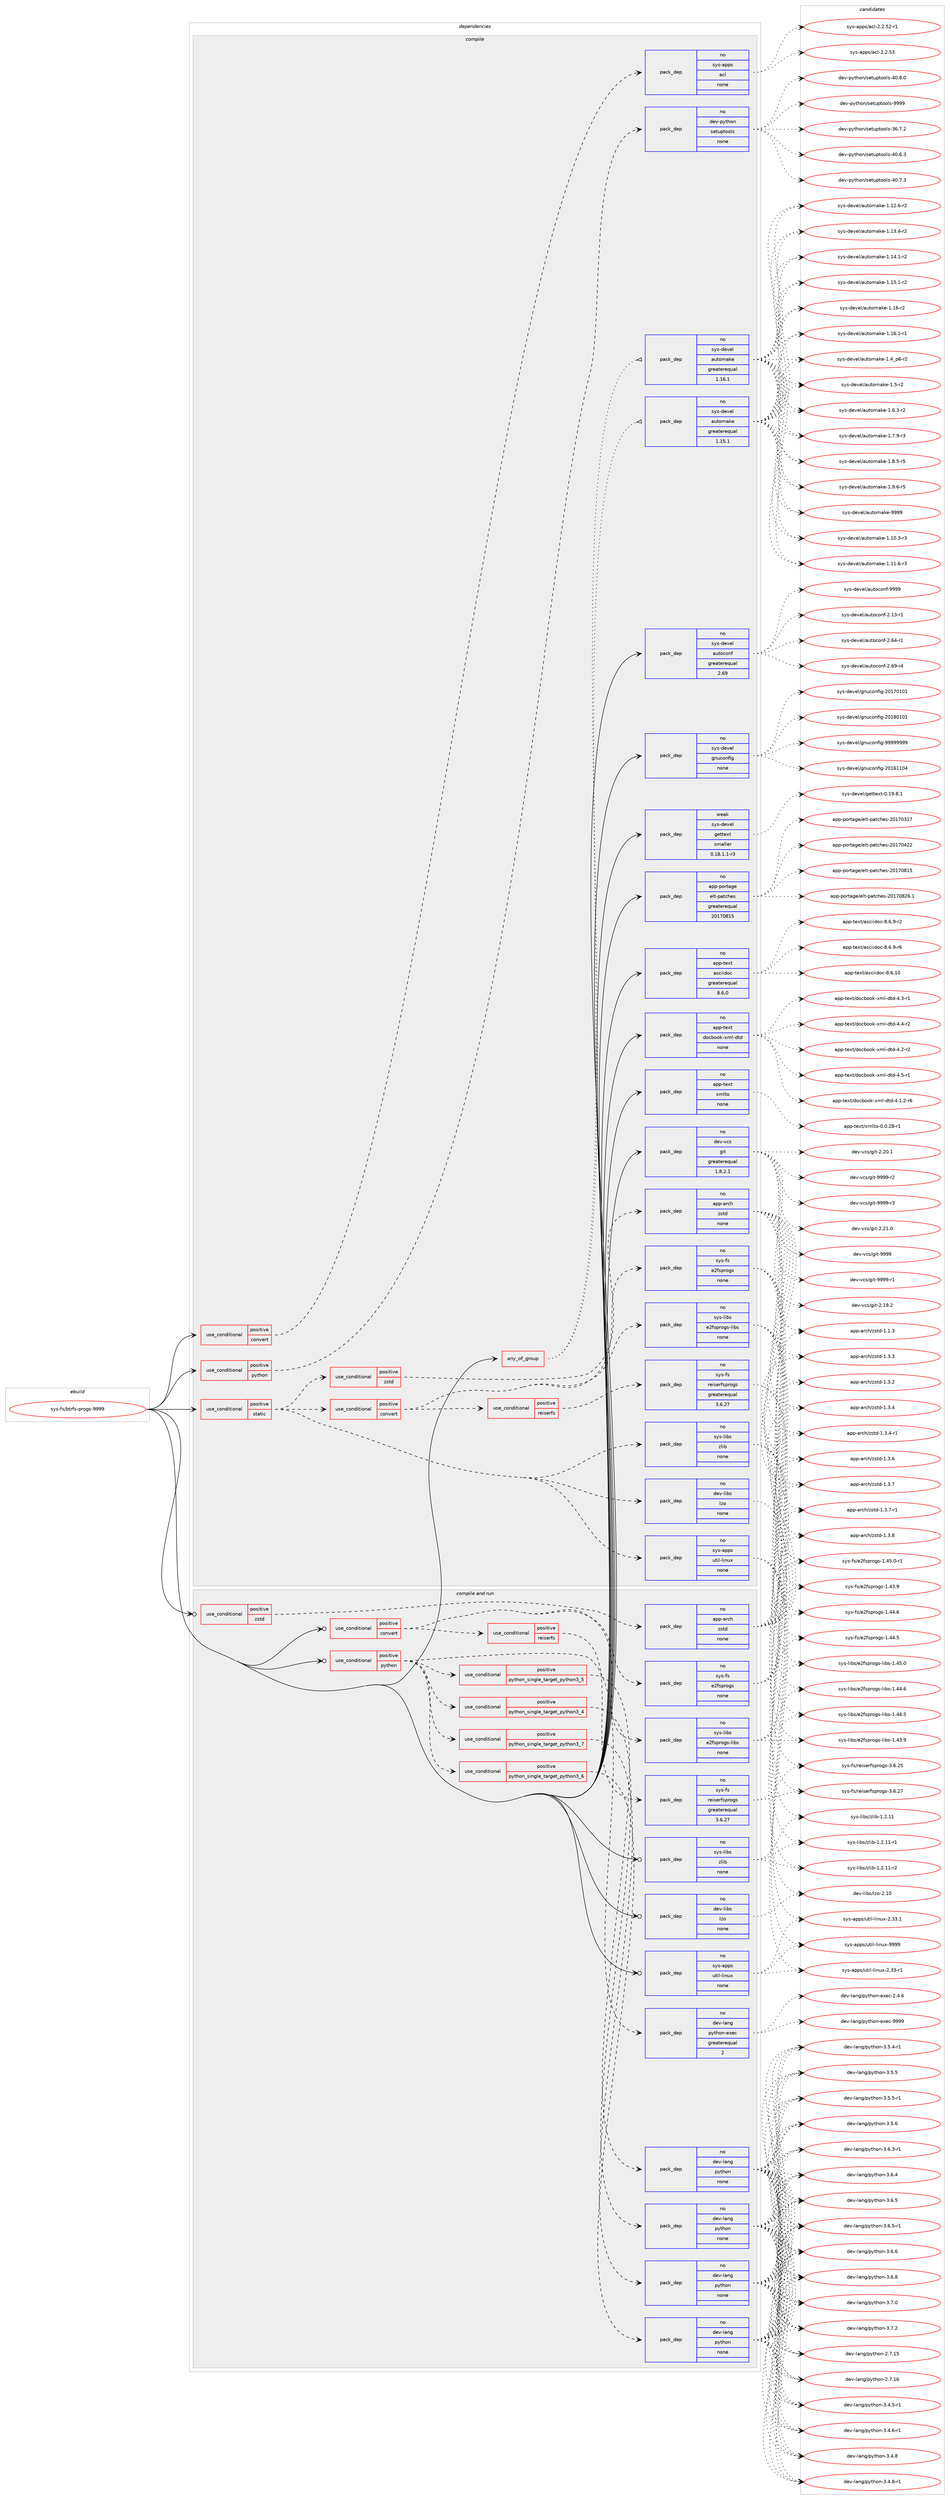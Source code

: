 digraph prolog {

# *************
# Graph options
# *************

newrank=true;
concentrate=true;
compound=true;
graph [rankdir=LR,fontname=Helvetica,fontsize=10,ranksep=1.5];#, ranksep=2.5, nodesep=0.2];
edge  [arrowhead=vee];
node  [fontname=Helvetica,fontsize=10];

# **********
# The ebuild
# **********

subgraph cluster_leftcol {
color=gray;
rank=same;
label=<<i>ebuild</i>>;
id [label="sys-fs/btrfs-progs-9999", color=red, width=4, href="../sys-fs/btrfs-progs-9999.svg"];
}

# ****************
# The dependencies
# ****************

subgraph cluster_midcol {
color=gray;
label=<<i>dependencies</i>>;
subgraph cluster_compile {
fillcolor="#eeeeee";
style=filled;
label=<<i>compile</i>>;
subgraph any27500 {
dependency1731218 [label=<<TABLE BORDER="0" CELLBORDER="1" CELLSPACING="0" CELLPADDING="4"><TR><TD CELLPADDING="10">any_of_group</TD></TR></TABLE>>, shape=none, color=red];subgraph pack1242388 {
dependency1731219 [label=<<TABLE BORDER="0" CELLBORDER="1" CELLSPACING="0" CELLPADDING="4" WIDTH="220"><TR><TD ROWSPAN="6" CELLPADDING="30">pack_dep</TD></TR><TR><TD WIDTH="110">no</TD></TR><TR><TD>sys-devel</TD></TR><TR><TD>automake</TD></TR><TR><TD>greaterequal</TD></TR><TR><TD>1.16.1</TD></TR></TABLE>>, shape=none, color=blue];
}
dependency1731218:e -> dependency1731219:w [weight=20,style="dotted",arrowhead="oinv"];
subgraph pack1242389 {
dependency1731220 [label=<<TABLE BORDER="0" CELLBORDER="1" CELLSPACING="0" CELLPADDING="4" WIDTH="220"><TR><TD ROWSPAN="6" CELLPADDING="30">pack_dep</TD></TR><TR><TD WIDTH="110">no</TD></TR><TR><TD>sys-devel</TD></TR><TR><TD>automake</TD></TR><TR><TD>greaterequal</TD></TR><TR><TD>1.15.1</TD></TR></TABLE>>, shape=none, color=blue];
}
dependency1731218:e -> dependency1731220:w [weight=20,style="dotted",arrowhead="oinv"];
}
id:e -> dependency1731218:w [weight=20,style="solid",arrowhead="vee"];
subgraph cond460417 {
dependency1731221 [label=<<TABLE BORDER="0" CELLBORDER="1" CELLSPACING="0" CELLPADDING="4"><TR><TD ROWSPAN="3" CELLPADDING="10">use_conditional</TD></TR><TR><TD>positive</TD></TR><TR><TD>convert</TD></TR></TABLE>>, shape=none, color=red];
subgraph pack1242390 {
dependency1731222 [label=<<TABLE BORDER="0" CELLBORDER="1" CELLSPACING="0" CELLPADDING="4" WIDTH="220"><TR><TD ROWSPAN="6" CELLPADDING="30">pack_dep</TD></TR><TR><TD WIDTH="110">no</TD></TR><TR><TD>sys-apps</TD></TR><TR><TD>acl</TD></TR><TR><TD>none</TD></TR><TR><TD></TD></TR></TABLE>>, shape=none, color=blue];
}
dependency1731221:e -> dependency1731222:w [weight=20,style="dashed",arrowhead="vee"];
}
id:e -> dependency1731221:w [weight=20,style="solid",arrowhead="vee"];
subgraph cond460418 {
dependency1731223 [label=<<TABLE BORDER="0" CELLBORDER="1" CELLSPACING="0" CELLPADDING="4"><TR><TD ROWSPAN="3" CELLPADDING="10">use_conditional</TD></TR><TR><TD>positive</TD></TR><TR><TD>python</TD></TR></TABLE>>, shape=none, color=red];
subgraph pack1242391 {
dependency1731224 [label=<<TABLE BORDER="0" CELLBORDER="1" CELLSPACING="0" CELLPADDING="4" WIDTH="220"><TR><TD ROWSPAN="6" CELLPADDING="30">pack_dep</TD></TR><TR><TD WIDTH="110">no</TD></TR><TR><TD>dev-python</TD></TR><TR><TD>setuptools</TD></TR><TR><TD>none</TD></TR><TR><TD></TD></TR></TABLE>>, shape=none, color=blue];
}
dependency1731223:e -> dependency1731224:w [weight=20,style="dashed",arrowhead="vee"];
}
id:e -> dependency1731223:w [weight=20,style="solid",arrowhead="vee"];
subgraph cond460419 {
dependency1731225 [label=<<TABLE BORDER="0" CELLBORDER="1" CELLSPACING="0" CELLPADDING="4"><TR><TD ROWSPAN="3" CELLPADDING="10">use_conditional</TD></TR><TR><TD>positive</TD></TR><TR><TD>static</TD></TR></TABLE>>, shape=none, color=red];
subgraph pack1242392 {
dependency1731226 [label=<<TABLE BORDER="0" CELLBORDER="1" CELLSPACING="0" CELLPADDING="4" WIDTH="220"><TR><TD ROWSPAN="6" CELLPADDING="30">pack_dep</TD></TR><TR><TD WIDTH="110">no</TD></TR><TR><TD>dev-libs</TD></TR><TR><TD>lzo</TD></TR><TR><TD>none</TD></TR><TR><TD></TD></TR></TABLE>>, shape=none, color=blue];
}
dependency1731225:e -> dependency1731226:w [weight=20,style="dashed",arrowhead="vee"];
subgraph pack1242393 {
dependency1731227 [label=<<TABLE BORDER="0" CELLBORDER="1" CELLSPACING="0" CELLPADDING="4" WIDTH="220"><TR><TD ROWSPAN="6" CELLPADDING="30">pack_dep</TD></TR><TR><TD WIDTH="110">no</TD></TR><TR><TD>sys-apps</TD></TR><TR><TD>util-linux</TD></TR><TR><TD>none</TD></TR><TR><TD></TD></TR></TABLE>>, shape=none, color=blue];
}
dependency1731225:e -> dependency1731227:w [weight=20,style="dashed",arrowhead="vee"];
subgraph pack1242394 {
dependency1731228 [label=<<TABLE BORDER="0" CELLBORDER="1" CELLSPACING="0" CELLPADDING="4" WIDTH="220"><TR><TD ROWSPAN="6" CELLPADDING="30">pack_dep</TD></TR><TR><TD WIDTH="110">no</TD></TR><TR><TD>sys-libs</TD></TR><TR><TD>zlib</TD></TR><TR><TD>none</TD></TR><TR><TD></TD></TR></TABLE>>, shape=none, color=blue];
}
dependency1731225:e -> dependency1731228:w [weight=20,style="dashed",arrowhead="vee"];
subgraph cond460420 {
dependency1731229 [label=<<TABLE BORDER="0" CELLBORDER="1" CELLSPACING="0" CELLPADDING="4"><TR><TD ROWSPAN="3" CELLPADDING="10">use_conditional</TD></TR><TR><TD>positive</TD></TR><TR><TD>convert</TD></TR></TABLE>>, shape=none, color=red];
subgraph pack1242395 {
dependency1731230 [label=<<TABLE BORDER="0" CELLBORDER="1" CELLSPACING="0" CELLPADDING="4" WIDTH="220"><TR><TD ROWSPAN="6" CELLPADDING="30">pack_dep</TD></TR><TR><TD WIDTH="110">no</TD></TR><TR><TD>sys-fs</TD></TR><TR><TD>e2fsprogs</TD></TR><TR><TD>none</TD></TR><TR><TD></TD></TR></TABLE>>, shape=none, color=blue];
}
dependency1731229:e -> dependency1731230:w [weight=20,style="dashed",arrowhead="vee"];
subgraph pack1242396 {
dependency1731231 [label=<<TABLE BORDER="0" CELLBORDER="1" CELLSPACING="0" CELLPADDING="4" WIDTH="220"><TR><TD ROWSPAN="6" CELLPADDING="30">pack_dep</TD></TR><TR><TD WIDTH="110">no</TD></TR><TR><TD>sys-libs</TD></TR><TR><TD>e2fsprogs-libs</TD></TR><TR><TD>none</TD></TR><TR><TD></TD></TR></TABLE>>, shape=none, color=blue];
}
dependency1731229:e -> dependency1731231:w [weight=20,style="dashed",arrowhead="vee"];
subgraph cond460421 {
dependency1731232 [label=<<TABLE BORDER="0" CELLBORDER="1" CELLSPACING="0" CELLPADDING="4"><TR><TD ROWSPAN="3" CELLPADDING="10">use_conditional</TD></TR><TR><TD>positive</TD></TR><TR><TD>reiserfs</TD></TR></TABLE>>, shape=none, color=red];
subgraph pack1242397 {
dependency1731233 [label=<<TABLE BORDER="0" CELLBORDER="1" CELLSPACING="0" CELLPADDING="4" WIDTH="220"><TR><TD ROWSPAN="6" CELLPADDING="30">pack_dep</TD></TR><TR><TD WIDTH="110">no</TD></TR><TR><TD>sys-fs</TD></TR><TR><TD>reiserfsprogs</TD></TR><TR><TD>greaterequal</TD></TR><TR><TD>3.6.27</TD></TR></TABLE>>, shape=none, color=blue];
}
dependency1731232:e -> dependency1731233:w [weight=20,style="dashed",arrowhead="vee"];
}
dependency1731229:e -> dependency1731232:w [weight=20,style="dashed",arrowhead="vee"];
}
dependency1731225:e -> dependency1731229:w [weight=20,style="dashed",arrowhead="vee"];
subgraph cond460422 {
dependency1731234 [label=<<TABLE BORDER="0" CELLBORDER="1" CELLSPACING="0" CELLPADDING="4"><TR><TD ROWSPAN="3" CELLPADDING="10">use_conditional</TD></TR><TR><TD>positive</TD></TR><TR><TD>zstd</TD></TR></TABLE>>, shape=none, color=red];
subgraph pack1242398 {
dependency1731235 [label=<<TABLE BORDER="0" CELLBORDER="1" CELLSPACING="0" CELLPADDING="4" WIDTH="220"><TR><TD ROWSPAN="6" CELLPADDING="30">pack_dep</TD></TR><TR><TD WIDTH="110">no</TD></TR><TR><TD>app-arch</TD></TR><TR><TD>zstd</TD></TR><TR><TD>none</TD></TR><TR><TD></TD></TR></TABLE>>, shape=none, color=blue];
}
dependency1731234:e -> dependency1731235:w [weight=20,style="dashed",arrowhead="vee"];
}
dependency1731225:e -> dependency1731234:w [weight=20,style="dashed",arrowhead="vee"];
}
id:e -> dependency1731225:w [weight=20,style="solid",arrowhead="vee"];
subgraph pack1242399 {
dependency1731236 [label=<<TABLE BORDER="0" CELLBORDER="1" CELLSPACING="0" CELLPADDING="4" WIDTH="220"><TR><TD ROWSPAN="6" CELLPADDING="30">pack_dep</TD></TR><TR><TD WIDTH="110">no</TD></TR><TR><TD>app-portage</TD></TR><TR><TD>elt-patches</TD></TR><TR><TD>greaterequal</TD></TR><TR><TD>20170815</TD></TR></TABLE>>, shape=none, color=blue];
}
id:e -> dependency1731236:w [weight=20,style="solid",arrowhead="vee"];
subgraph pack1242400 {
dependency1731237 [label=<<TABLE BORDER="0" CELLBORDER="1" CELLSPACING="0" CELLPADDING="4" WIDTH="220"><TR><TD ROWSPAN="6" CELLPADDING="30">pack_dep</TD></TR><TR><TD WIDTH="110">no</TD></TR><TR><TD>app-text</TD></TR><TR><TD>asciidoc</TD></TR><TR><TD>greaterequal</TD></TR><TR><TD>8.6.0</TD></TR></TABLE>>, shape=none, color=blue];
}
id:e -> dependency1731237:w [weight=20,style="solid",arrowhead="vee"];
subgraph pack1242401 {
dependency1731238 [label=<<TABLE BORDER="0" CELLBORDER="1" CELLSPACING="0" CELLPADDING="4" WIDTH="220"><TR><TD ROWSPAN="6" CELLPADDING="30">pack_dep</TD></TR><TR><TD WIDTH="110">no</TD></TR><TR><TD>app-text</TD></TR><TR><TD>docbook-xml-dtd</TD></TR><TR><TD>none</TD></TR><TR><TD></TD></TR></TABLE>>, shape=none, color=blue];
}
id:e -> dependency1731238:w [weight=20,style="solid",arrowhead="vee"];
subgraph pack1242402 {
dependency1731239 [label=<<TABLE BORDER="0" CELLBORDER="1" CELLSPACING="0" CELLPADDING="4" WIDTH="220"><TR><TD ROWSPAN="6" CELLPADDING="30">pack_dep</TD></TR><TR><TD WIDTH="110">no</TD></TR><TR><TD>app-text</TD></TR><TR><TD>xmlto</TD></TR><TR><TD>none</TD></TR><TR><TD></TD></TR></TABLE>>, shape=none, color=blue];
}
id:e -> dependency1731239:w [weight=20,style="solid",arrowhead="vee"];
subgraph pack1242403 {
dependency1731240 [label=<<TABLE BORDER="0" CELLBORDER="1" CELLSPACING="0" CELLPADDING="4" WIDTH="220"><TR><TD ROWSPAN="6" CELLPADDING="30">pack_dep</TD></TR><TR><TD WIDTH="110">no</TD></TR><TR><TD>dev-vcs</TD></TR><TR><TD>git</TD></TR><TR><TD>greaterequal</TD></TR><TR><TD>1.8.2.1</TD></TR></TABLE>>, shape=none, color=blue];
}
id:e -> dependency1731240:w [weight=20,style="solid",arrowhead="vee"];
subgraph pack1242404 {
dependency1731241 [label=<<TABLE BORDER="0" CELLBORDER="1" CELLSPACING="0" CELLPADDING="4" WIDTH="220"><TR><TD ROWSPAN="6" CELLPADDING="30">pack_dep</TD></TR><TR><TD WIDTH="110">no</TD></TR><TR><TD>sys-devel</TD></TR><TR><TD>autoconf</TD></TR><TR><TD>greaterequal</TD></TR><TR><TD>2.69</TD></TR></TABLE>>, shape=none, color=blue];
}
id:e -> dependency1731241:w [weight=20,style="solid",arrowhead="vee"];
subgraph pack1242405 {
dependency1731242 [label=<<TABLE BORDER="0" CELLBORDER="1" CELLSPACING="0" CELLPADDING="4" WIDTH="220"><TR><TD ROWSPAN="6" CELLPADDING="30">pack_dep</TD></TR><TR><TD WIDTH="110">no</TD></TR><TR><TD>sys-devel</TD></TR><TR><TD>gnuconfig</TD></TR><TR><TD>none</TD></TR><TR><TD></TD></TR></TABLE>>, shape=none, color=blue];
}
id:e -> dependency1731242:w [weight=20,style="solid",arrowhead="vee"];
subgraph pack1242406 {
dependency1731243 [label=<<TABLE BORDER="0" CELLBORDER="1" CELLSPACING="0" CELLPADDING="4" WIDTH="220"><TR><TD ROWSPAN="6" CELLPADDING="30">pack_dep</TD></TR><TR><TD WIDTH="110">weak</TD></TR><TR><TD>sys-devel</TD></TR><TR><TD>gettext</TD></TR><TR><TD>smaller</TD></TR><TR><TD>0.18.1.1-r3</TD></TR></TABLE>>, shape=none, color=blue];
}
id:e -> dependency1731243:w [weight=20,style="solid",arrowhead="vee"];
}
subgraph cluster_compileandrun {
fillcolor="#eeeeee";
style=filled;
label=<<i>compile and run</i>>;
subgraph cond460423 {
dependency1731244 [label=<<TABLE BORDER="0" CELLBORDER="1" CELLSPACING="0" CELLPADDING="4"><TR><TD ROWSPAN="3" CELLPADDING="10">use_conditional</TD></TR><TR><TD>positive</TD></TR><TR><TD>convert</TD></TR></TABLE>>, shape=none, color=red];
subgraph pack1242407 {
dependency1731245 [label=<<TABLE BORDER="0" CELLBORDER="1" CELLSPACING="0" CELLPADDING="4" WIDTH="220"><TR><TD ROWSPAN="6" CELLPADDING="30">pack_dep</TD></TR><TR><TD WIDTH="110">no</TD></TR><TR><TD>sys-fs</TD></TR><TR><TD>e2fsprogs</TD></TR><TR><TD>none</TD></TR><TR><TD></TD></TR></TABLE>>, shape=none, color=blue];
}
dependency1731244:e -> dependency1731245:w [weight=20,style="dashed",arrowhead="vee"];
subgraph pack1242408 {
dependency1731246 [label=<<TABLE BORDER="0" CELLBORDER="1" CELLSPACING="0" CELLPADDING="4" WIDTH="220"><TR><TD ROWSPAN="6" CELLPADDING="30">pack_dep</TD></TR><TR><TD WIDTH="110">no</TD></TR><TR><TD>sys-libs</TD></TR><TR><TD>e2fsprogs-libs</TD></TR><TR><TD>none</TD></TR><TR><TD></TD></TR></TABLE>>, shape=none, color=blue];
}
dependency1731244:e -> dependency1731246:w [weight=20,style="dashed",arrowhead="vee"];
subgraph cond460424 {
dependency1731247 [label=<<TABLE BORDER="0" CELLBORDER="1" CELLSPACING="0" CELLPADDING="4"><TR><TD ROWSPAN="3" CELLPADDING="10">use_conditional</TD></TR><TR><TD>positive</TD></TR><TR><TD>reiserfs</TD></TR></TABLE>>, shape=none, color=red];
subgraph pack1242409 {
dependency1731248 [label=<<TABLE BORDER="0" CELLBORDER="1" CELLSPACING="0" CELLPADDING="4" WIDTH="220"><TR><TD ROWSPAN="6" CELLPADDING="30">pack_dep</TD></TR><TR><TD WIDTH="110">no</TD></TR><TR><TD>sys-fs</TD></TR><TR><TD>reiserfsprogs</TD></TR><TR><TD>greaterequal</TD></TR><TR><TD>3.6.27</TD></TR></TABLE>>, shape=none, color=blue];
}
dependency1731247:e -> dependency1731248:w [weight=20,style="dashed",arrowhead="vee"];
}
dependency1731244:e -> dependency1731247:w [weight=20,style="dashed",arrowhead="vee"];
}
id:e -> dependency1731244:w [weight=20,style="solid",arrowhead="odotvee"];
subgraph cond460425 {
dependency1731249 [label=<<TABLE BORDER="0" CELLBORDER="1" CELLSPACING="0" CELLPADDING="4"><TR><TD ROWSPAN="3" CELLPADDING="10">use_conditional</TD></TR><TR><TD>positive</TD></TR><TR><TD>python</TD></TR></TABLE>>, shape=none, color=red];
subgraph cond460426 {
dependency1731250 [label=<<TABLE BORDER="0" CELLBORDER="1" CELLSPACING="0" CELLPADDING="4"><TR><TD ROWSPAN="3" CELLPADDING="10">use_conditional</TD></TR><TR><TD>positive</TD></TR><TR><TD>python_single_target_python3_4</TD></TR></TABLE>>, shape=none, color=red];
subgraph pack1242410 {
dependency1731251 [label=<<TABLE BORDER="0" CELLBORDER="1" CELLSPACING="0" CELLPADDING="4" WIDTH="220"><TR><TD ROWSPAN="6" CELLPADDING="30">pack_dep</TD></TR><TR><TD WIDTH="110">no</TD></TR><TR><TD>dev-lang</TD></TR><TR><TD>python</TD></TR><TR><TD>none</TD></TR><TR><TD></TD></TR></TABLE>>, shape=none, color=blue];
}
dependency1731250:e -> dependency1731251:w [weight=20,style="dashed",arrowhead="vee"];
}
dependency1731249:e -> dependency1731250:w [weight=20,style="dashed",arrowhead="vee"];
subgraph cond460427 {
dependency1731252 [label=<<TABLE BORDER="0" CELLBORDER="1" CELLSPACING="0" CELLPADDING="4"><TR><TD ROWSPAN="3" CELLPADDING="10">use_conditional</TD></TR><TR><TD>positive</TD></TR><TR><TD>python_single_target_python3_5</TD></TR></TABLE>>, shape=none, color=red];
subgraph pack1242411 {
dependency1731253 [label=<<TABLE BORDER="0" CELLBORDER="1" CELLSPACING="0" CELLPADDING="4" WIDTH="220"><TR><TD ROWSPAN="6" CELLPADDING="30">pack_dep</TD></TR><TR><TD WIDTH="110">no</TD></TR><TR><TD>dev-lang</TD></TR><TR><TD>python</TD></TR><TR><TD>none</TD></TR><TR><TD></TD></TR></TABLE>>, shape=none, color=blue];
}
dependency1731252:e -> dependency1731253:w [weight=20,style="dashed",arrowhead="vee"];
}
dependency1731249:e -> dependency1731252:w [weight=20,style="dashed",arrowhead="vee"];
subgraph cond460428 {
dependency1731254 [label=<<TABLE BORDER="0" CELLBORDER="1" CELLSPACING="0" CELLPADDING="4"><TR><TD ROWSPAN="3" CELLPADDING="10">use_conditional</TD></TR><TR><TD>positive</TD></TR><TR><TD>python_single_target_python3_6</TD></TR></TABLE>>, shape=none, color=red];
subgraph pack1242412 {
dependency1731255 [label=<<TABLE BORDER="0" CELLBORDER="1" CELLSPACING="0" CELLPADDING="4" WIDTH="220"><TR><TD ROWSPAN="6" CELLPADDING="30">pack_dep</TD></TR><TR><TD WIDTH="110">no</TD></TR><TR><TD>dev-lang</TD></TR><TR><TD>python</TD></TR><TR><TD>none</TD></TR><TR><TD></TD></TR></TABLE>>, shape=none, color=blue];
}
dependency1731254:e -> dependency1731255:w [weight=20,style="dashed",arrowhead="vee"];
}
dependency1731249:e -> dependency1731254:w [weight=20,style="dashed",arrowhead="vee"];
subgraph cond460429 {
dependency1731256 [label=<<TABLE BORDER="0" CELLBORDER="1" CELLSPACING="0" CELLPADDING="4"><TR><TD ROWSPAN="3" CELLPADDING="10">use_conditional</TD></TR><TR><TD>positive</TD></TR><TR><TD>python_single_target_python3_7</TD></TR></TABLE>>, shape=none, color=red];
subgraph pack1242413 {
dependency1731257 [label=<<TABLE BORDER="0" CELLBORDER="1" CELLSPACING="0" CELLPADDING="4" WIDTH="220"><TR><TD ROWSPAN="6" CELLPADDING="30">pack_dep</TD></TR><TR><TD WIDTH="110">no</TD></TR><TR><TD>dev-lang</TD></TR><TR><TD>python</TD></TR><TR><TD>none</TD></TR><TR><TD></TD></TR></TABLE>>, shape=none, color=blue];
}
dependency1731256:e -> dependency1731257:w [weight=20,style="dashed",arrowhead="vee"];
}
dependency1731249:e -> dependency1731256:w [weight=20,style="dashed",arrowhead="vee"];
subgraph pack1242414 {
dependency1731258 [label=<<TABLE BORDER="0" CELLBORDER="1" CELLSPACING="0" CELLPADDING="4" WIDTH="220"><TR><TD ROWSPAN="6" CELLPADDING="30">pack_dep</TD></TR><TR><TD WIDTH="110">no</TD></TR><TR><TD>dev-lang</TD></TR><TR><TD>python-exec</TD></TR><TR><TD>greaterequal</TD></TR><TR><TD>2</TD></TR></TABLE>>, shape=none, color=blue];
}
dependency1731249:e -> dependency1731258:w [weight=20,style="dashed",arrowhead="vee"];
}
id:e -> dependency1731249:w [weight=20,style="solid",arrowhead="odotvee"];
subgraph cond460430 {
dependency1731259 [label=<<TABLE BORDER="0" CELLBORDER="1" CELLSPACING="0" CELLPADDING="4"><TR><TD ROWSPAN="3" CELLPADDING="10">use_conditional</TD></TR><TR><TD>positive</TD></TR><TR><TD>zstd</TD></TR></TABLE>>, shape=none, color=red];
subgraph pack1242415 {
dependency1731260 [label=<<TABLE BORDER="0" CELLBORDER="1" CELLSPACING="0" CELLPADDING="4" WIDTH="220"><TR><TD ROWSPAN="6" CELLPADDING="30">pack_dep</TD></TR><TR><TD WIDTH="110">no</TD></TR><TR><TD>app-arch</TD></TR><TR><TD>zstd</TD></TR><TR><TD>none</TD></TR><TR><TD></TD></TR></TABLE>>, shape=none, color=blue];
}
dependency1731259:e -> dependency1731260:w [weight=20,style="dashed",arrowhead="vee"];
}
id:e -> dependency1731259:w [weight=20,style="solid",arrowhead="odotvee"];
subgraph pack1242416 {
dependency1731261 [label=<<TABLE BORDER="0" CELLBORDER="1" CELLSPACING="0" CELLPADDING="4" WIDTH="220"><TR><TD ROWSPAN="6" CELLPADDING="30">pack_dep</TD></TR><TR><TD WIDTH="110">no</TD></TR><TR><TD>dev-libs</TD></TR><TR><TD>lzo</TD></TR><TR><TD>none</TD></TR><TR><TD></TD></TR></TABLE>>, shape=none, color=blue];
}
id:e -> dependency1731261:w [weight=20,style="solid",arrowhead="odotvee"];
subgraph pack1242417 {
dependency1731262 [label=<<TABLE BORDER="0" CELLBORDER="1" CELLSPACING="0" CELLPADDING="4" WIDTH="220"><TR><TD ROWSPAN="6" CELLPADDING="30">pack_dep</TD></TR><TR><TD WIDTH="110">no</TD></TR><TR><TD>sys-apps</TD></TR><TR><TD>util-linux</TD></TR><TR><TD>none</TD></TR><TR><TD></TD></TR></TABLE>>, shape=none, color=blue];
}
id:e -> dependency1731262:w [weight=20,style="solid",arrowhead="odotvee"];
subgraph pack1242418 {
dependency1731263 [label=<<TABLE BORDER="0" CELLBORDER="1" CELLSPACING="0" CELLPADDING="4" WIDTH="220"><TR><TD ROWSPAN="6" CELLPADDING="30">pack_dep</TD></TR><TR><TD WIDTH="110">no</TD></TR><TR><TD>sys-libs</TD></TR><TR><TD>zlib</TD></TR><TR><TD>none</TD></TR><TR><TD></TD></TR></TABLE>>, shape=none, color=blue];
}
id:e -> dependency1731263:w [weight=20,style="solid",arrowhead="odotvee"];
}
subgraph cluster_run {
fillcolor="#eeeeee";
style=filled;
label=<<i>run</i>>;
}
}

# **************
# The candidates
# **************

subgraph cluster_choices {
rank=same;
color=gray;
label=<<i>candidates</i>>;

subgraph choice1242388 {
color=black;
nodesep=1;
choice11512111545100101118101108479711711611110997107101454946494846514511451 [label="sys-devel/automake-1.10.3-r3", color=red, width=4,href="../sys-devel/automake-1.10.3-r3.svg"];
choice11512111545100101118101108479711711611110997107101454946494946544511451 [label="sys-devel/automake-1.11.6-r3", color=red, width=4,href="../sys-devel/automake-1.11.6-r3.svg"];
choice11512111545100101118101108479711711611110997107101454946495046544511450 [label="sys-devel/automake-1.12.6-r2", color=red, width=4,href="../sys-devel/automake-1.12.6-r2.svg"];
choice11512111545100101118101108479711711611110997107101454946495146524511450 [label="sys-devel/automake-1.13.4-r2", color=red, width=4,href="../sys-devel/automake-1.13.4-r2.svg"];
choice11512111545100101118101108479711711611110997107101454946495246494511450 [label="sys-devel/automake-1.14.1-r2", color=red, width=4,href="../sys-devel/automake-1.14.1-r2.svg"];
choice11512111545100101118101108479711711611110997107101454946495346494511450 [label="sys-devel/automake-1.15.1-r2", color=red, width=4,href="../sys-devel/automake-1.15.1-r2.svg"];
choice1151211154510010111810110847971171161111099710710145494649544511450 [label="sys-devel/automake-1.16-r2", color=red, width=4,href="../sys-devel/automake-1.16-r2.svg"];
choice11512111545100101118101108479711711611110997107101454946495446494511449 [label="sys-devel/automake-1.16.1-r1", color=red, width=4,href="../sys-devel/automake-1.16.1-r1.svg"];
choice115121115451001011181011084797117116111109971071014549465295112544511450 [label="sys-devel/automake-1.4_p6-r2", color=red, width=4,href="../sys-devel/automake-1.4_p6-r2.svg"];
choice11512111545100101118101108479711711611110997107101454946534511450 [label="sys-devel/automake-1.5-r2", color=red, width=4,href="../sys-devel/automake-1.5-r2.svg"];
choice115121115451001011181011084797117116111109971071014549465446514511450 [label="sys-devel/automake-1.6.3-r2", color=red, width=4,href="../sys-devel/automake-1.6.3-r2.svg"];
choice115121115451001011181011084797117116111109971071014549465546574511451 [label="sys-devel/automake-1.7.9-r3", color=red, width=4,href="../sys-devel/automake-1.7.9-r3.svg"];
choice115121115451001011181011084797117116111109971071014549465646534511453 [label="sys-devel/automake-1.8.5-r5", color=red, width=4,href="../sys-devel/automake-1.8.5-r5.svg"];
choice115121115451001011181011084797117116111109971071014549465746544511453 [label="sys-devel/automake-1.9.6-r5", color=red, width=4,href="../sys-devel/automake-1.9.6-r5.svg"];
choice115121115451001011181011084797117116111109971071014557575757 [label="sys-devel/automake-9999", color=red, width=4,href="../sys-devel/automake-9999.svg"];
dependency1731219:e -> choice11512111545100101118101108479711711611110997107101454946494846514511451:w [style=dotted,weight="100"];
dependency1731219:e -> choice11512111545100101118101108479711711611110997107101454946494946544511451:w [style=dotted,weight="100"];
dependency1731219:e -> choice11512111545100101118101108479711711611110997107101454946495046544511450:w [style=dotted,weight="100"];
dependency1731219:e -> choice11512111545100101118101108479711711611110997107101454946495146524511450:w [style=dotted,weight="100"];
dependency1731219:e -> choice11512111545100101118101108479711711611110997107101454946495246494511450:w [style=dotted,weight="100"];
dependency1731219:e -> choice11512111545100101118101108479711711611110997107101454946495346494511450:w [style=dotted,weight="100"];
dependency1731219:e -> choice1151211154510010111810110847971171161111099710710145494649544511450:w [style=dotted,weight="100"];
dependency1731219:e -> choice11512111545100101118101108479711711611110997107101454946495446494511449:w [style=dotted,weight="100"];
dependency1731219:e -> choice115121115451001011181011084797117116111109971071014549465295112544511450:w [style=dotted,weight="100"];
dependency1731219:e -> choice11512111545100101118101108479711711611110997107101454946534511450:w [style=dotted,weight="100"];
dependency1731219:e -> choice115121115451001011181011084797117116111109971071014549465446514511450:w [style=dotted,weight="100"];
dependency1731219:e -> choice115121115451001011181011084797117116111109971071014549465546574511451:w [style=dotted,weight="100"];
dependency1731219:e -> choice115121115451001011181011084797117116111109971071014549465646534511453:w [style=dotted,weight="100"];
dependency1731219:e -> choice115121115451001011181011084797117116111109971071014549465746544511453:w [style=dotted,weight="100"];
dependency1731219:e -> choice115121115451001011181011084797117116111109971071014557575757:w [style=dotted,weight="100"];
}
subgraph choice1242389 {
color=black;
nodesep=1;
choice11512111545100101118101108479711711611110997107101454946494846514511451 [label="sys-devel/automake-1.10.3-r3", color=red, width=4,href="../sys-devel/automake-1.10.3-r3.svg"];
choice11512111545100101118101108479711711611110997107101454946494946544511451 [label="sys-devel/automake-1.11.6-r3", color=red, width=4,href="../sys-devel/automake-1.11.6-r3.svg"];
choice11512111545100101118101108479711711611110997107101454946495046544511450 [label="sys-devel/automake-1.12.6-r2", color=red, width=4,href="../sys-devel/automake-1.12.6-r2.svg"];
choice11512111545100101118101108479711711611110997107101454946495146524511450 [label="sys-devel/automake-1.13.4-r2", color=red, width=4,href="../sys-devel/automake-1.13.4-r2.svg"];
choice11512111545100101118101108479711711611110997107101454946495246494511450 [label="sys-devel/automake-1.14.1-r2", color=red, width=4,href="../sys-devel/automake-1.14.1-r2.svg"];
choice11512111545100101118101108479711711611110997107101454946495346494511450 [label="sys-devel/automake-1.15.1-r2", color=red, width=4,href="../sys-devel/automake-1.15.1-r2.svg"];
choice1151211154510010111810110847971171161111099710710145494649544511450 [label="sys-devel/automake-1.16-r2", color=red, width=4,href="../sys-devel/automake-1.16-r2.svg"];
choice11512111545100101118101108479711711611110997107101454946495446494511449 [label="sys-devel/automake-1.16.1-r1", color=red, width=4,href="../sys-devel/automake-1.16.1-r1.svg"];
choice115121115451001011181011084797117116111109971071014549465295112544511450 [label="sys-devel/automake-1.4_p6-r2", color=red, width=4,href="../sys-devel/automake-1.4_p6-r2.svg"];
choice11512111545100101118101108479711711611110997107101454946534511450 [label="sys-devel/automake-1.5-r2", color=red, width=4,href="../sys-devel/automake-1.5-r2.svg"];
choice115121115451001011181011084797117116111109971071014549465446514511450 [label="sys-devel/automake-1.6.3-r2", color=red, width=4,href="../sys-devel/automake-1.6.3-r2.svg"];
choice115121115451001011181011084797117116111109971071014549465546574511451 [label="sys-devel/automake-1.7.9-r3", color=red, width=4,href="../sys-devel/automake-1.7.9-r3.svg"];
choice115121115451001011181011084797117116111109971071014549465646534511453 [label="sys-devel/automake-1.8.5-r5", color=red, width=4,href="../sys-devel/automake-1.8.5-r5.svg"];
choice115121115451001011181011084797117116111109971071014549465746544511453 [label="sys-devel/automake-1.9.6-r5", color=red, width=4,href="../sys-devel/automake-1.9.6-r5.svg"];
choice115121115451001011181011084797117116111109971071014557575757 [label="sys-devel/automake-9999", color=red, width=4,href="../sys-devel/automake-9999.svg"];
dependency1731220:e -> choice11512111545100101118101108479711711611110997107101454946494846514511451:w [style=dotted,weight="100"];
dependency1731220:e -> choice11512111545100101118101108479711711611110997107101454946494946544511451:w [style=dotted,weight="100"];
dependency1731220:e -> choice11512111545100101118101108479711711611110997107101454946495046544511450:w [style=dotted,weight="100"];
dependency1731220:e -> choice11512111545100101118101108479711711611110997107101454946495146524511450:w [style=dotted,weight="100"];
dependency1731220:e -> choice11512111545100101118101108479711711611110997107101454946495246494511450:w [style=dotted,weight="100"];
dependency1731220:e -> choice11512111545100101118101108479711711611110997107101454946495346494511450:w [style=dotted,weight="100"];
dependency1731220:e -> choice1151211154510010111810110847971171161111099710710145494649544511450:w [style=dotted,weight="100"];
dependency1731220:e -> choice11512111545100101118101108479711711611110997107101454946495446494511449:w [style=dotted,weight="100"];
dependency1731220:e -> choice115121115451001011181011084797117116111109971071014549465295112544511450:w [style=dotted,weight="100"];
dependency1731220:e -> choice11512111545100101118101108479711711611110997107101454946534511450:w [style=dotted,weight="100"];
dependency1731220:e -> choice115121115451001011181011084797117116111109971071014549465446514511450:w [style=dotted,weight="100"];
dependency1731220:e -> choice115121115451001011181011084797117116111109971071014549465546574511451:w [style=dotted,weight="100"];
dependency1731220:e -> choice115121115451001011181011084797117116111109971071014549465646534511453:w [style=dotted,weight="100"];
dependency1731220:e -> choice115121115451001011181011084797117116111109971071014549465746544511453:w [style=dotted,weight="100"];
dependency1731220:e -> choice115121115451001011181011084797117116111109971071014557575757:w [style=dotted,weight="100"];
}
subgraph choice1242390 {
color=black;
nodesep=1;
choice1151211154597112112115479799108455046504653504511449 [label="sys-apps/acl-2.2.52-r1", color=red, width=4,href="../sys-apps/acl-2.2.52-r1.svg"];
choice115121115459711211211547979910845504650465351 [label="sys-apps/acl-2.2.53", color=red, width=4,href="../sys-apps/acl-2.2.53.svg"];
dependency1731222:e -> choice1151211154597112112115479799108455046504653504511449:w [style=dotted,weight="100"];
dependency1731222:e -> choice115121115459711211211547979910845504650465351:w [style=dotted,weight="100"];
}
subgraph choice1242391 {
color=black;
nodesep=1;
choice100101118451121211161041111104711510111611711211611111110811545515446554650 [label="dev-python/setuptools-36.7.2", color=red, width=4,href="../dev-python/setuptools-36.7.2.svg"];
choice100101118451121211161041111104711510111611711211611111110811545524846544651 [label="dev-python/setuptools-40.6.3", color=red, width=4,href="../dev-python/setuptools-40.6.3.svg"];
choice100101118451121211161041111104711510111611711211611111110811545524846554651 [label="dev-python/setuptools-40.7.3", color=red, width=4,href="../dev-python/setuptools-40.7.3.svg"];
choice100101118451121211161041111104711510111611711211611111110811545524846564648 [label="dev-python/setuptools-40.8.0", color=red, width=4,href="../dev-python/setuptools-40.8.0.svg"];
choice10010111845112121116104111110471151011161171121161111111081154557575757 [label="dev-python/setuptools-9999", color=red, width=4,href="../dev-python/setuptools-9999.svg"];
dependency1731224:e -> choice100101118451121211161041111104711510111611711211611111110811545515446554650:w [style=dotted,weight="100"];
dependency1731224:e -> choice100101118451121211161041111104711510111611711211611111110811545524846544651:w [style=dotted,weight="100"];
dependency1731224:e -> choice100101118451121211161041111104711510111611711211611111110811545524846554651:w [style=dotted,weight="100"];
dependency1731224:e -> choice100101118451121211161041111104711510111611711211611111110811545524846564648:w [style=dotted,weight="100"];
dependency1731224:e -> choice10010111845112121116104111110471151011161171121161111111081154557575757:w [style=dotted,weight="100"];
}
subgraph choice1242392 {
color=black;
nodesep=1;
choice1001011184510810598115471081221114550464948 [label="dev-libs/lzo-2.10", color=red, width=4,href="../dev-libs/lzo-2.10.svg"];
dependency1731226:e -> choice1001011184510810598115471081221114550464948:w [style=dotted,weight="100"];
}
subgraph choice1242393 {
color=black;
nodesep=1;
choice1151211154597112112115471171161051084510810511011712045504651514511449 [label="sys-apps/util-linux-2.33-r1", color=red, width=4,href="../sys-apps/util-linux-2.33-r1.svg"];
choice1151211154597112112115471171161051084510810511011712045504651514649 [label="sys-apps/util-linux-2.33.1", color=red, width=4,href="../sys-apps/util-linux-2.33.1.svg"];
choice115121115459711211211547117116105108451081051101171204557575757 [label="sys-apps/util-linux-9999", color=red, width=4,href="../sys-apps/util-linux-9999.svg"];
dependency1731227:e -> choice1151211154597112112115471171161051084510810511011712045504651514511449:w [style=dotted,weight="100"];
dependency1731227:e -> choice1151211154597112112115471171161051084510810511011712045504651514649:w [style=dotted,weight="100"];
dependency1731227:e -> choice115121115459711211211547117116105108451081051101171204557575757:w [style=dotted,weight="100"];
}
subgraph choice1242394 {
color=black;
nodesep=1;
choice1151211154510810598115471221081059845494650464949 [label="sys-libs/zlib-1.2.11", color=red, width=4,href="../sys-libs/zlib-1.2.11.svg"];
choice11512111545108105981154712210810598454946504649494511449 [label="sys-libs/zlib-1.2.11-r1", color=red, width=4,href="../sys-libs/zlib-1.2.11-r1.svg"];
choice11512111545108105981154712210810598454946504649494511450 [label="sys-libs/zlib-1.2.11-r2", color=red, width=4,href="../sys-libs/zlib-1.2.11-r2.svg"];
dependency1731228:e -> choice1151211154510810598115471221081059845494650464949:w [style=dotted,weight="100"];
dependency1731228:e -> choice11512111545108105981154712210810598454946504649494511449:w [style=dotted,weight="100"];
dependency1731228:e -> choice11512111545108105981154712210810598454946504649494511450:w [style=dotted,weight="100"];
}
subgraph choice1242395 {
color=black;
nodesep=1;
choice11512111545102115471015010211511211411110311545494652514657 [label="sys-fs/e2fsprogs-1.43.9", color=red, width=4,href="../sys-fs/e2fsprogs-1.43.9.svg"];
choice11512111545102115471015010211511211411110311545494652524653 [label="sys-fs/e2fsprogs-1.44.5", color=red, width=4,href="../sys-fs/e2fsprogs-1.44.5.svg"];
choice11512111545102115471015010211511211411110311545494652524654 [label="sys-fs/e2fsprogs-1.44.6", color=red, width=4,href="../sys-fs/e2fsprogs-1.44.6.svg"];
choice115121115451021154710150102115112114111103115454946525346484511449 [label="sys-fs/e2fsprogs-1.45.0-r1", color=red, width=4,href="../sys-fs/e2fsprogs-1.45.0-r1.svg"];
dependency1731230:e -> choice11512111545102115471015010211511211411110311545494652514657:w [style=dotted,weight="100"];
dependency1731230:e -> choice11512111545102115471015010211511211411110311545494652524653:w [style=dotted,weight="100"];
dependency1731230:e -> choice11512111545102115471015010211511211411110311545494652524654:w [style=dotted,weight="100"];
dependency1731230:e -> choice115121115451021154710150102115112114111103115454946525346484511449:w [style=dotted,weight="100"];
}
subgraph choice1242396 {
color=black;
nodesep=1;
choice11512111545108105981154710150102115112114111103115451081059811545494652514657 [label="sys-libs/e2fsprogs-libs-1.43.9", color=red, width=4,href="../sys-libs/e2fsprogs-libs-1.43.9.svg"];
choice11512111545108105981154710150102115112114111103115451081059811545494652524653 [label="sys-libs/e2fsprogs-libs-1.44.5", color=red, width=4,href="../sys-libs/e2fsprogs-libs-1.44.5.svg"];
choice11512111545108105981154710150102115112114111103115451081059811545494652524654 [label="sys-libs/e2fsprogs-libs-1.44.6", color=red, width=4,href="../sys-libs/e2fsprogs-libs-1.44.6.svg"];
choice11512111545108105981154710150102115112114111103115451081059811545494652534648 [label="sys-libs/e2fsprogs-libs-1.45.0", color=red, width=4,href="../sys-libs/e2fsprogs-libs-1.45.0.svg"];
dependency1731231:e -> choice11512111545108105981154710150102115112114111103115451081059811545494652514657:w [style=dotted,weight="100"];
dependency1731231:e -> choice11512111545108105981154710150102115112114111103115451081059811545494652524653:w [style=dotted,weight="100"];
dependency1731231:e -> choice11512111545108105981154710150102115112114111103115451081059811545494652524654:w [style=dotted,weight="100"];
dependency1731231:e -> choice11512111545108105981154710150102115112114111103115451081059811545494652534648:w [style=dotted,weight="100"];
}
subgraph choice1242397 {
color=black;
nodesep=1;
choice115121115451021154711410110511510111410211511211411110311545514654465053 [label="sys-fs/reiserfsprogs-3.6.25", color=red, width=4,href="../sys-fs/reiserfsprogs-3.6.25.svg"];
choice115121115451021154711410110511510111410211511211411110311545514654465055 [label="sys-fs/reiserfsprogs-3.6.27", color=red, width=4,href="../sys-fs/reiserfsprogs-3.6.27.svg"];
dependency1731233:e -> choice115121115451021154711410110511510111410211511211411110311545514654465053:w [style=dotted,weight="100"];
dependency1731233:e -> choice115121115451021154711410110511510111410211511211411110311545514654465055:w [style=dotted,weight="100"];
}
subgraph choice1242398 {
color=black;
nodesep=1;
choice9711211245971149910447122115116100454946494651 [label="app-arch/zstd-1.1.3", color=red, width=4,href="../app-arch/zstd-1.1.3.svg"];
choice9711211245971149910447122115116100454946514650 [label="app-arch/zstd-1.3.2", color=red, width=4,href="../app-arch/zstd-1.3.2.svg"];
choice9711211245971149910447122115116100454946514651 [label="app-arch/zstd-1.3.3", color=red, width=4,href="../app-arch/zstd-1.3.3.svg"];
choice9711211245971149910447122115116100454946514652 [label="app-arch/zstd-1.3.4", color=red, width=4,href="../app-arch/zstd-1.3.4.svg"];
choice97112112459711499104471221151161004549465146524511449 [label="app-arch/zstd-1.3.4-r1", color=red, width=4,href="../app-arch/zstd-1.3.4-r1.svg"];
choice9711211245971149910447122115116100454946514654 [label="app-arch/zstd-1.3.6", color=red, width=4,href="../app-arch/zstd-1.3.6.svg"];
choice9711211245971149910447122115116100454946514655 [label="app-arch/zstd-1.3.7", color=red, width=4,href="../app-arch/zstd-1.3.7.svg"];
choice97112112459711499104471221151161004549465146554511449 [label="app-arch/zstd-1.3.7-r1", color=red, width=4,href="../app-arch/zstd-1.3.7-r1.svg"];
choice9711211245971149910447122115116100454946514656 [label="app-arch/zstd-1.3.8", color=red, width=4,href="../app-arch/zstd-1.3.8.svg"];
dependency1731235:e -> choice9711211245971149910447122115116100454946494651:w [style=dotted,weight="100"];
dependency1731235:e -> choice9711211245971149910447122115116100454946514650:w [style=dotted,weight="100"];
dependency1731235:e -> choice9711211245971149910447122115116100454946514651:w [style=dotted,weight="100"];
dependency1731235:e -> choice9711211245971149910447122115116100454946514652:w [style=dotted,weight="100"];
dependency1731235:e -> choice97112112459711499104471221151161004549465146524511449:w [style=dotted,weight="100"];
dependency1731235:e -> choice9711211245971149910447122115116100454946514654:w [style=dotted,weight="100"];
dependency1731235:e -> choice9711211245971149910447122115116100454946514655:w [style=dotted,weight="100"];
dependency1731235:e -> choice97112112459711499104471221151161004549465146554511449:w [style=dotted,weight="100"];
dependency1731235:e -> choice9711211245971149910447122115116100454946514656:w [style=dotted,weight="100"];
}
subgraph choice1242399 {
color=black;
nodesep=1;
choice97112112451121111141169710310147101108116451129711699104101115455048495548514955 [label="app-portage/elt-patches-20170317", color=red, width=4,href="../app-portage/elt-patches-20170317.svg"];
choice97112112451121111141169710310147101108116451129711699104101115455048495548525050 [label="app-portage/elt-patches-20170422", color=red, width=4,href="../app-portage/elt-patches-20170422.svg"];
choice97112112451121111141169710310147101108116451129711699104101115455048495548564953 [label="app-portage/elt-patches-20170815", color=red, width=4,href="../app-portage/elt-patches-20170815.svg"];
choice971121124511211111411697103101471011081164511297116991041011154550484955485650544649 [label="app-portage/elt-patches-20170826.1", color=red, width=4,href="../app-portage/elt-patches-20170826.1.svg"];
dependency1731236:e -> choice97112112451121111141169710310147101108116451129711699104101115455048495548514955:w [style=dotted,weight="100"];
dependency1731236:e -> choice97112112451121111141169710310147101108116451129711699104101115455048495548525050:w [style=dotted,weight="100"];
dependency1731236:e -> choice97112112451121111141169710310147101108116451129711699104101115455048495548564953:w [style=dotted,weight="100"];
dependency1731236:e -> choice971121124511211111411697103101471011081164511297116991041011154550484955485650544649:w [style=dotted,weight="100"];
}
subgraph choice1242400 {
color=black;
nodesep=1;
choice97112112451161011201164797115991051051001119945564654464948 [label="app-text/asciidoc-8.6.10", color=red, width=4,href="../app-text/asciidoc-8.6.10.svg"];
choice9711211245116101120116479711599105105100111994556465446574511450 [label="app-text/asciidoc-8.6.9-r2", color=red, width=4,href="../app-text/asciidoc-8.6.9-r2.svg"];
choice9711211245116101120116479711599105105100111994556465446574511454 [label="app-text/asciidoc-8.6.9-r6", color=red, width=4,href="../app-text/asciidoc-8.6.9-r6.svg"];
dependency1731237:e -> choice97112112451161011201164797115991051051001119945564654464948:w [style=dotted,weight="100"];
dependency1731237:e -> choice9711211245116101120116479711599105105100111994556465446574511450:w [style=dotted,weight="100"];
dependency1731237:e -> choice9711211245116101120116479711599105105100111994556465446574511454:w [style=dotted,weight="100"];
}
subgraph choice1242401 {
color=black;
nodesep=1;
choice971121124511610112011647100111999811111110745120109108451001161004552464946504511454 [label="app-text/docbook-xml-dtd-4.1.2-r6", color=red, width=4,href="../app-text/docbook-xml-dtd-4.1.2-r6.svg"];
choice97112112451161011201164710011199981111111074512010910845100116100455246504511450 [label="app-text/docbook-xml-dtd-4.2-r2", color=red, width=4,href="../app-text/docbook-xml-dtd-4.2-r2.svg"];
choice97112112451161011201164710011199981111111074512010910845100116100455246514511449 [label="app-text/docbook-xml-dtd-4.3-r1", color=red, width=4,href="../app-text/docbook-xml-dtd-4.3-r1.svg"];
choice97112112451161011201164710011199981111111074512010910845100116100455246524511450 [label="app-text/docbook-xml-dtd-4.4-r2", color=red, width=4,href="../app-text/docbook-xml-dtd-4.4-r2.svg"];
choice97112112451161011201164710011199981111111074512010910845100116100455246534511449 [label="app-text/docbook-xml-dtd-4.5-r1", color=red, width=4,href="../app-text/docbook-xml-dtd-4.5-r1.svg"];
dependency1731238:e -> choice971121124511610112011647100111999811111110745120109108451001161004552464946504511454:w [style=dotted,weight="100"];
dependency1731238:e -> choice97112112451161011201164710011199981111111074512010910845100116100455246504511450:w [style=dotted,weight="100"];
dependency1731238:e -> choice97112112451161011201164710011199981111111074512010910845100116100455246514511449:w [style=dotted,weight="100"];
dependency1731238:e -> choice97112112451161011201164710011199981111111074512010910845100116100455246524511450:w [style=dotted,weight="100"];
dependency1731238:e -> choice97112112451161011201164710011199981111111074512010910845100116100455246534511449:w [style=dotted,weight="100"];
}
subgraph choice1242402 {
color=black;
nodesep=1;
choice971121124511610112011647120109108116111454846484650564511449 [label="app-text/xmlto-0.0.28-r1", color=red, width=4,href="../app-text/xmlto-0.0.28-r1.svg"];
dependency1731239:e -> choice971121124511610112011647120109108116111454846484650564511449:w [style=dotted,weight="100"];
}
subgraph choice1242403 {
color=black;
nodesep=1;
choice10010111845118991154710310511645504649574650 [label="dev-vcs/git-2.19.2", color=red, width=4,href="../dev-vcs/git-2.19.2.svg"];
choice10010111845118991154710310511645504650484649 [label="dev-vcs/git-2.20.1", color=red, width=4,href="../dev-vcs/git-2.20.1.svg"];
choice10010111845118991154710310511645504650494648 [label="dev-vcs/git-2.21.0", color=red, width=4,href="../dev-vcs/git-2.21.0.svg"];
choice1001011184511899115471031051164557575757 [label="dev-vcs/git-9999", color=red, width=4,href="../dev-vcs/git-9999.svg"];
choice10010111845118991154710310511645575757574511449 [label="dev-vcs/git-9999-r1", color=red, width=4,href="../dev-vcs/git-9999-r1.svg"];
choice10010111845118991154710310511645575757574511450 [label="dev-vcs/git-9999-r2", color=red, width=4,href="../dev-vcs/git-9999-r2.svg"];
choice10010111845118991154710310511645575757574511451 [label="dev-vcs/git-9999-r3", color=red, width=4,href="../dev-vcs/git-9999-r3.svg"];
dependency1731240:e -> choice10010111845118991154710310511645504649574650:w [style=dotted,weight="100"];
dependency1731240:e -> choice10010111845118991154710310511645504650484649:w [style=dotted,weight="100"];
dependency1731240:e -> choice10010111845118991154710310511645504650494648:w [style=dotted,weight="100"];
dependency1731240:e -> choice1001011184511899115471031051164557575757:w [style=dotted,weight="100"];
dependency1731240:e -> choice10010111845118991154710310511645575757574511449:w [style=dotted,weight="100"];
dependency1731240:e -> choice10010111845118991154710310511645575757574511450:w [style=dotted,weight="100"];
dependency1731240:e -> choice10010111845118991154710310511645575757574511451:w [style=dotted,weight="100"];
}
subgraph choice1242404 {
color=black;
nodesep=1;
choice1151211154510010111810110847971171161119911111010245504649514511449 [label="sys-devel/autoconf-2.13-r1", color=red, width=4,href="../sys-devel/autoconf-2.13-r1.svg"];
choice1151211154510010111810110847971171161119911111010245504654524511449 [label="sys-devel/autoconf-2.64-r1", color=red, width=4,href="../sys-devel/autoconf-2.64-r1.svg"];
choice1151211154510010111810110847971171161119911111010245504654574511452 [label="sys-devel/autoconf-2.69-r4", color=red, width=4,href="../sys-devel/autoconf-2.69-r4.svg"];
choice115121115451001011181011084797117116111991111101024557575757 [label="sys-devel/autoconf-9999", color=red, width=4,href="../sys-devel/autoconf-9999.svg"];
dependency1731241:e -> choice1151211154510010111810110847971171161119911111010245504649514511449:w [style=dotted,weight="100"];
dependency1731241:e -> choice1151211154510010111810110847971171161119911111010245504654524511449:w [style=dotted,weight="100"];
dependency1731241:e -> choice1151211154510010111810110847971171161119911111010245504654574511452:w [style=dotted,weight="100"];
dependency1731241:e -> choice115121115451001011181011084797117116111991111101024557575757:w [style=dotted,weight="100"];
}
subgraph choice1242405 {
color=black;
nodesep=1;
choice115121115451001011181011084710311011799111110102105103455048495449494852 [label="sys-devel/gnuconfig-20161104", color=red, width=4,href="../sys-devel/gnuconfig-20161104.svg"];
choice115121115451001011181011084710311011799111110102105103455048495548494849 [label="sys-devel/gnuconfig-20170101", color=red, width=4,href="../sys-devel/gnuconfig-20170101.svg"];
choice115121115451001011181011084710311011799111110102105103455048495648494849 [label="sys-devel/gnuconfig-20180101", color=red, width=4,href="../sys-devel/gnuconfig-20180101.svg"];
choice115121115451001011181011084710311011799111110102105103455757575757575757 [label="sys-devel/gnuconfig-99999999", color=red, width=4,href="../sys-devel/gnuconfig-99999999.svg"];
dependency1731242:e -> choice115121115451001011181011084710311011799111110102105103455048495449494852:w [style=dotted,weight="100"];
dependency1731242:e -> choice115121115451001011181011084710311011799111110102105103455048495548494849:w [style=dotted,weight="100"];
dependency1731242:e -> choice115121115451001011181011084710311011799111110102105103455048495648494849:w [style=dotted,weight="100"];
dependency1731242:e -> choice115121115451001011181011084710311011799111110102105103455757575757575757:w [style=dotted,weight="100"];
}
subgraph choice1242406 {
color=black;
nodesep=1;
choice1151211154510010111810110847103101116116101120116454846495746564649 [label="sys-devel/gettext-0.19.8.1", color=red, width=4,href="../sys-devel/gettext-0.19.8.1.svg"];
dependency1731243:e -> choice1151211154510010111810110847103101116116101120116454846495746564649:w [style=dotted,weight="100"];
}
subgraph choice1242407 {
color=black;
nodesep=1;
choice11512111545102115471015010211511211411110311545494652514657 [label="sys-fs/e2fsprogs-1.43.9", color=red, width=4,href="../sys-fs/e2fsprogs-1.43.9.svg"];
choice11512111545102115471015010211511211411110311545494652524653 [label="sys-fs/e2fsprogs-1.44.5", color=red, width=4,href="../sys-fs/e2fsprogs-1.44.5.svg"];
choice11512111545102115471015010211511211411110311545494652524654 [label="sys-fs/e2fsprogs-1.44.6", color=red, width=4,href="../sys-fs/e2fsprogs-1.44.6.svg"];
choice115121115451021154710150102115112114111103115454946525346484511449 [label="sys-fs/e2fsprogs-1.45.0-r1", color=red, width=4,href="../sys-fs/e2fsprogs-1.45.0-r1.svg"];
dependency1731245:e -> choice11512111545102115471015010211511211411110311545494652514657:w [style=dotted,weight="100"];
dependency1731245:e -> choice11512111545102115471015010211511211411110311545494652524653:w [style=dotted,weight="100"];
dependency1731245:e -> choice11512111545102115471015010211511211411110311545494652524654:w [style=dotted,weight="100"];
dependency1731245:e -> choice115121115451021154710150102115112114111103115454946525346484511449:w [style=dotted,weight="100"];
}
subgraph choice1242408 {
color=black;
nodesep=1;
choice11512111545108105981154710150102115112114111103115451081059811545494652514657 [label="sys-libs/e2fsprogs-libs-1.43.9", color=red, width=4,href="../sys-libs/e2fsprogs-libs-1.43.9.svg"];
choice11512111545108105981154710150102115112114111103115451081059811545494652524653 [label="sys-libs/e2fsprogs-libs-1.44.5", color=red, width=4,href="../sys-libs/e2fsprogs-libs-1.44.5.svg"];
choice11512111545108105981154710150102115112114111103115451081059811545494652524654 [label="sys-libs/e2fsprogs-libs-1.44.6", color=red, width=4,href="../sys-libs/e2fsprogs-libs-1.44.6.svg"];
choice11512111545108105981154710150102115112114111103115451081059811545494652534648 [label="sys-libs/e2fsprogs-libs-1.45.0", color=red, width=4,href="../sys-libs/e2fsprogs-libs-1.45.0.svg"];
dependency1731246:e -> choice11512111545108105981154710150102115112114111103115451081059811545494652514657:w [style=dotted,weight="100"];
dependency1731246:e -> choice11512111545108105981154710150102115112114111103115451081059811545494652524653:w [style=dotted,weight="100"];
dependency1731246:e -> choice11512111545108105981154710150102115112114111103115451081059811545494652524654:w [style=dotted,weight="100"];
dependency1731246:e -> choice11512111545108105981154710150102115112114111103115451081059811545494652534648:w [style=dotted,weight="100"];
}
subgraph choice1242409 {
color=black;
nodesep=1;
choice115121115451021154711410110511510111410211511211411110311545514654465053 [label="sys-fs/reiserfsprogs-3.6.25", color=red, width=4,href="../sys-fs/reiserfsprogs-3.6.25.svg"];
choice115121115451021154711410110511510111410211511211411110311545514654465055 [label="sys-fs/reiserfsprogs-3.6.27", color=red, width=4,href="../sys-fs/reiserfsprogs-3.6.27.svg"];
dependency1731248:e -> choice115121115451021154711410110511510111410211511211411110311545514654465053:w [style=dotted,weight="100"];
dependency1731248:e -> choice115121115451021154711410110511510111410211511211411110311545514654465055:w [style=dotted,weight="100"];
}
subgraph choice1242410 {
color=black;
nodesep=1;
choice10010111845108971101034711212111610411111045504655464953 [label="dev-lang/python-2.7.15", color=red, width=4,href="../dev-lang/python-2.7.15.svg"];
choice10010111845108971101034711212111610411111045504655464954 [label="dev-lang/python-2.7.16", color=red, width=4,href="../dev-lang/python-2.7.16.svg"];
choice1001011184510897110103471121211161041111104551465246534511449 [label="dev-lang/python-3.4.5-r1", color=red, width=4,href="../dev-lang/python-3.4.5-r1.svg"];
choice1001011184510897110103471121211161041111104551465246544511449 [label="dev-lang/python-3.4.6-r1", color=red, width=4,href="../dev-lang/python-3.4.6-r1.svg"];
choice100101118451089711010347112121116104111110455146524656 [label="dev-lang/python-3.4.8", color=red, width=4,href="../dev-lang/python-3.4.8.svg"];
choice1001011184510897110103471121211161041111104551465246564511449 [label="dev-lang/python-3.4.8-r1", color=red, width=4,href="../dev-lang/python-3.4.8-r1.svg"];
choice1001011184510897110103471121211161041111104551465346524511449 [label="dev-lang/python-3.5.4-r1", color=red, width=4,href="../dev-lang/python-3.5.4-r1.svg"];
choice100101118451089711010347112121116104111110455146534653 [label="dev-lang/python-3.5.5", color=red, width=4,href="../dev-lang/python-3.5.5.svg"];
choice1001011184510897110103471121211161041111104551465346534511449 [label="dev-lang/python-3.5.5-r1", color=red, width=4,href="../dev-lang/python-3.5.5-r1.svg"];
choice100101118451089711010347112121116104111110455146534654 [label="dev-lang/python-3.5.6", color=red, width=4,href="../dev-lang/python-3.5.6.svg"];
choice1001011184510897110103471121211161041111104551465446514511449 [label="dev-lang/python-3.6.3-r1", color=red, width=4,href="../dev-lang/python-3.6.3-r1.svg"];
choice100101118451089711010347112121116104111110455146544652 [label="dev-lang/python-3.6.4", color=red, width=4,href="../dev-lang/python-3.6.4.svg"];
choice100101118451089711010347112121116104111110455146544653 [label="dev-lang/python-3.6.5", color=red, width=4,href="../dev-lang/python-3.6.5.svg"];
choice1001011184510897110103471121211161041111104551465446534511449 [label="dev-lang/python-3.6.5-r1", color=red, width=4,href="../dev-lang/python-3.6.5-r1.svg"];
choice100101118451089711010347112121116104111110455146544654 [label="dev-lang/python-3.6.6", color=red, width=4,href="../dev-lang/python-3.6.6.svg"];
choice100101118451089711010347112121116104111110455146544656 [label="dev-lang/python-3.6.8", color=red, width=4,href="../dev-lang/python-3.6.8.svg"];
choice100101118451089711010347112121116104111110455146554648 [label="dev-lang/python-3.7.0", color=red, width=4,href="../dev-lang/python-3.7.0.svg"];
choice100101118451089711010347112121116104111110455146554650 [label="dev-lang/python-3.7.2", color=red, width=4,href="../dev-lang/python-3.7.2.svg"];
dependency1731251:e -> choice10010111845108971101034711212111610411111045504655464953:w [style=dotted,weight="100"];
dependency1731251:e -> choice10010111845108971101034711212111610411111045504655464954:w [style=dotted,weight="100"];
dependency1731251:e -> choice1001011184510897110103471121211161041111104551465246534511449:w [style=dotted,weight="100"];
dependency1731251:e -> choice1001011184510897110103471121211161041111104551465246544511449:w [style=dotted,weight="100"];
dependency1731251:e -> choice100101118451089711010347112121116104111110455146524656:w [style=dotted,weight="100"];
dependency1731251:e -> choice1001011184510897110103471121211161041111104551465246564511449:w [style=dotted,weight="100"];
dependency1731251:e -> choice1001011184510897110103471121211161041111104551465346524511449:w [style=dotted,weight="100"];
dependency1731251:e -> choice100101118451089711010347112121116104111110455146534653:w [style=dotted,weight="100"];
dependency1731251:e -> choice1001011184510897110103471121211161041111104551465346534511449:w [style=dotted,weight="100"];
dependency1731251:e -> choice100101118451089711010347112121116104111110455146534654:w [style=dotted,weight="100"];
dependency1731251:e -> choice1001011184510897110103471121211161041111104551465446514511449:w [style=dotted,weight="100"];
dependency1731251:e -> choice100101118451089711010347112121116104111110455146544652:w [style=dotted,weight="100"];
dependency1731251:e -> choice100101118451089711010347112121116104111110455146544653:w [style=dotted,weight="100"];
dependency1731251:e -> choice1001011184510897110103471121211161041111104551465446534511449:w [style=dotted,weight="100"];
dependency1731251:e -> choice100101118451089711010347112121116104111110455146544654:w [style=dotted,weight="100"];
dependency1731251:e -> choice100101118451089711010347112121116104111110455146544656:w [style=dotted,weight="100"];
dependency1731251:e -> choice100101118451089711010347112121116104111110455146554648:w [style=dotted,weight="100"];
dependency1731251:e -> choice100101118451089711010347112121116104111110455146554650:w [style=dotted,weight="100"];
}
subgraph choice1242411 {
color=black;
nodesep=1;
choice10010111845108971101034711212111610411111045504655464953 [label="dev-lang/python-2.7.15", color=red, width=4,href="../dev-lang/python-2.7.15.svg"];
choice10010111845108971101034711212111610411111045504655464954 [label="dev-lang/python-2.7.16", color=red, width=4,href="../dev-lang/python-2.7.16.svg"];
choice1001011184510897110103471121211161041111104551465246534511449 [label="dev-lang/python-3.4.5-r1", color=red, width=4,href="../dev-lang/python-3.4.5-r1.svg"];
choice1001011184510897110103471121211161041111104551465246544511449 [label="dev-lang/python-3.4.6-r1", color=red, width=4,href="../dev-lang/python-3.4.6-r1.svg"];
choice100101118451089711010347112121116104111110455146524656 [label="dev-lang/python-3.4.8", color=red, width=4,href="../dev-lang/python-3.4.8.svg"];
choice1001011184510897110103471121211161041111104551465246564511449 [label="dev-lang/python-3.4.8-r1", color=red, width=4,href="../dev-lang/python-3.4.8-r1.svg"];
choice1001011184510897110103471121211161041111104551465346524511449 [label="dev-lang/python-3.5.4-r1", color=red, width=4,href="../dev-lang/python-3.5.4-r1.svg"];
choice100101118451089711010347112121116104111110455146534653 [label="dev-lang/python-3.5.5", color=red, width=4,href="../dev-lang/python-3.5.5.svg"];
choice1001011184510897110103471121211161041111104551465346534511449 [label="dev-lang/python-3.5.5-r1", color=red, width=4,href="../dev-lang/python-3.5.5-r1.svg"];
choice100101118451089711010347112121116104111110455146534654 [label="dev-lang/python-3.5.6", color=red, width=4,href="../dev-lang/python-3.5.6.svg"];
choice1001011184510897110103471121211161041111104551465446514511449 [label="dev-lang/python-3.6.3-r1", color=red, width=4,href="../dev-lang/python-3.6.3-r1.svg"];
choice100101118451089711010347112121116104111110455146544652 [label="dev-lang/python-3.6.4", color=red, width=4,href="../dev-lang/python-3.6.4.svg"];
choice100101118451089711010347112121116104111110455146544653 [label="dev-lang/python-3.6.5", color=red, width=4,href="../dev-lang/python-3.6.5.svg"];
choice1001011184510897110103471121211161041111104551465446534511449 [label="dev-lang/python-3.6.5-r1", color=red, width=4,href="../dev-lang/python-3.6.5-r1.svg"];
choice100101118451089711010347112121116104111110455146544654 [label="dev-lang/python-3.6.6", color=red, width=4,href="../dev-lang/python-3.6.6.svg"];
choice100101118451089711010347112121116104111110455146544656 [label="dev-lang/python-3.6.8", color=red, width=4,href="../dev-lang/python-3.6.8.svg"];
choice100101118451089711010347112121116104111110455146554648 [label="dev-lang/python-3.7.0", color=red, width=4,href="../dev-lang/python-3.7.0.svg"];
choice100101118451089711010347112121116104111110455146554650 [label="dev-lang/python-3.7.2", color=red, width=4,href="../dev-lang/python-3.7.2.svg"];
dependency1731253:e -> choice10010111845108971101034711212111610411111045504655464953:w [style=dotted,weight="100"];
dependency1731253:e -> choice10010111845108971101034711212111610411111045504655464954:w [style=dotted,weight="100"];
dependency1731253:e -> choice1001011184510897110103471121211161041111104551465246534511449:w [style=dotted,weight="100"];
dependency1731253:e -> choice1001011184510897110103471121211161041111104551465246544511449:w [style=dotted,weight="100"];
dependency1731253:e -> choice100101118451089711010347112121116104111110455146524656:w [style=dotted,weight="100"];
dependency1731253:e -> choice1001011184510897110103471121211161041111104551465246564511449:w [style=dotted,weight="100"];
dependency1731253:e -> choice1001011184510897110103471121211161041111104551465346524511449:w [style=dotted,weight="100"];
dependency1731253:e -> choice100101118451089711010347112121116104111110455146534653:w [style=dotted,weight="100"];
dependency1731253:e -> choice1001011184510897110103471121211161041111104551465346534511449:w [style=dotted,weight="100"];
dependency1731253:e -> choice100101118451089711010347112121116104111110455146534654:w [style=dotted,weight="100"];
dependency1731253:e -> choice1001011184510897110103471121211161041111104551465446514511449:w [style=dotted,weight="100"];
dependency1731253:e -> choice100101118451089711010347112121116104111110455146544652:w [style=dotted,weight="100"];
dependency1731253:e -> choice100101118451089711010347112121116104111110455146544653:w [style=dotted,weight="100"];
dependency1731253:e -> choice1001011184510897110103471121211161041111104551465446534511449:w [style=dotted,weight="100"];
dependency1731253:e -> choice100101118451089711010347112121116104111110455146544654:w [style=dotted,weight="100"];
dependency1731253:e -> choice100101118451089711010347112121116104111110455146544656:w [style=dotted,weight="100"];
dependency1731253:e -> choice100101118451089711010347112121116104111110455146554648:w [style=dotted,weight="100"];
dependency1731253:e -> choice100101118451089711010347112121116104111110455146554650:w [style=dotted,weight="100"];
}
subgraph choice1242412 {
color=black;
nodesep=1;
choice10010111845108971101034711212111610411111045504655464953 [label="dev-lang/python-2.7.15", color=red, width=4,href="../dev-lang/python-2.7.15.svg"];
choice10010111845108971101034711212111610411111045504655464954 [label="dev-lang/python-2.7.16", color=red, width=4,href="../dev-lang/python-2.7.16.svg"];
choice1001011184510897110103471121211161041111104551465246534511449 [label="dev-lang/python-3.4.5-r1", color=red, width=4,href="../dev-lang/python-3.4.5-r1.svg"];
choice1001011184510897110103471121211161041111104551465246544511449 [label="dev-lang/python-3.4.6-r1", color=red, width=4,href="../dev-lang/python-3.4.6-r1.svg"];
choice100101118451089711010347112121116104111110455146524656 [label="dev-lang/python-3.4.8", color=red, width=4,href="../dev-lang/python-3.4.8.svg"];
choice1001011184510897110103471121211161041111104551465246564511449 [label="dev-lang/python-3.4.8-r1", color=red, width=4,href="../dev-lang/python-3.4.8-r1.svg"];
choice1001011184510897110103471121211161041111104551465346524511449 [label="dev-lang/python-3.5.4-r1", color=red, width=4,href="../dev-lang/python-3.5.4-r1.svg"];
choice100101118451089711010347112121116104111110455146534653 [label="dev-lang/python-3.5.5", color=red, width=4,href="../dev-lang/python-3.5.5.svg"];
choice1001011184510897110103471121211161041111104551465346534511449 [label="dev-lang/python-3.5.5-r1", color=red, width=4,href="../dev-lang/python-3.5.5-r1.svg"];
choice100101118451089711010347112121116104111110455146534654 [label="dev-lang/python-3.5.6", color=red, width=4,href="../dev-lang/python-3.5.6.svg"];
choice1001011184510897110103471121211161041111104551465446514511449 [label="dev-lang/python-3.6.3-r1", color=red, width=4,href="../dev-lang/python-3.6.3-r1.svg"];
choice100101118451089711010347112121116104111110455146544652 [label="dev-lang/python-3.6.4", color=red, width=4,href="../dev-lang/python-3.6.4.svg"];
choice100101118451089711010347112121116104111110455146544653 [label="dev-lang/python-3.6.5", color=red, width=4,href="../dev-lang/python-3.6.5.svg"];
choice1001011184510897110103471121211161041111104551465446534511449 [label="dev-lang/python-3.6.5-r1", color=red, width=4,href="../dev-lang/python-3.6.5-r1.svg"];
choice100101118451089711010347112121116104111110455146544654 [label="dev-lang/python-3.6.6", color=red, width=4,href="../dev-lang/python-3.6.6.svg"];
choice100101118451089711010347112121116104111110455146544656 [label="dev-lang/python-3.6.8", color=red, width=4,href="../dev-lang/python-3.6.8.svg"];
choice100101118451089711010347112121116104111110455146554648 [label="dev-lang/python-3.7.0", color=red, width=4,href="../dev-lang/python-3.7.0.svg"];
choice100101118451089711010347112121116104111110455146554650 [label="dev-lang/python-3.7.2", color=red, width=4,href="../dev-lang/python-3.7.2.svg"];
dependency1731255:e -> choice10010111845108971101034711212111610411111045504655464953:w [style=dotted,weight="100"];
dependency1731255:e -> choice10010111845108971101034711212111610411111045504655464954:w [style=dotted,weight="100"];
dependency1731255:e -> choice1001011184510897110103471121211161041111104551465246534511449:w [style=dotted,weight="100"];
dependency1731255:e -> choice1001011184510897110103471121211161041111104551465246544511449:w [style=dotted,weight="100"];
dependency1731255:e -> choice100101118451089711010347112121116104111110455146524656:w [style=dotted,weight="100"];
dependency1731255:e -> choice1001011184510897110103471121211161041111104551465246564511449:w [style=dotted,weight="100"];
dependency1731255:e -> choice1001011184510897110103471121211161041111104551465346524511449:w [style=dotted,weight="100"];
dependency1731255:e -> choice100101118451089711010347112121116104111110455146534653:w [style=dotted,weight="100"];
dependency1731255:e -> choice1001011184510897110103471121211161041111104551465346534511449:w [style=dotted,weight="100"];
dependency1731255:e -> choice100101118451089711010347112121116104111110455146534654:w [style=dotted,weight="100"];
dependency1731255:e -> choice1001011184510897110103471121211161041111104551465446514511449:w [style=dotted,weight="100"];
dependency1731255:e -> choice100101118451089711010347112121116104111110455146544652:w [style=dotted,weight="100"];
dependency1731255:e -> choice100101118451089711010347112121116104111110455146544653:w [style=dotted,weight="100"];
dependency1731255:e -> choice1001011184510897110103471121211161041111104551465446534511449:w [style=dotted,weight="100"];
dependency1731255:e -> choice100101118451089711010347112121116104111110455146544654:w [style=dotted,weight="100"];
dependency1731255:e -> choice100101118451089711010347112121116104111110455146544656:w [style=dotted,weight="100"];
dependency1731255:e -> choice100101118451089711010347112121116104111110455146554648:w [style=dotted,weight="100"];
dependency1731255:e -> choice100101118451089711010347112121116104111110455146554650:w [style=dotted,weight="100"];
}
subgraph choice1242413 {
color=black;
nodesep=1;
choice10010111845108971101034711212111610411111045504655464953 [label="dev-lang/python-2.7.15", color=red, width=4,href="../dev-lang/python-2.7.15.svg"];
choice10010111845108971101034711212111610411111045504655464954 [label="dev-lang/python-2.7.16", color=red, width=4,href="../dev-lang/python-2.7.16.svg"];
choice1001011184510897110103471121211161041111104551465246534511449 [label="dev-lang/python-3.4.5-r1", color=red, width=4,href="../dev-lang/python-3.4.5-r1.svg"];
choice1001011184510897110103471121211161041111104551465246544511449 [label="dev-lang/python-3.4.6-r1", color=red, width=4,href="../dev-lang/python-3.4.6-r1.svg"];
choice100101118451089711010347112121116104111110455146524656 [label="dev-lang/python-3.4.8", color=red, width=4,href="../dev-lang/python-3.4.8.svg"];
choice1001011184510897110103471121211161041111104551465246564511449 [label="dev-lang/python-3.4.8-r1", color=red, width=4,href="../dev-lang/python-3.4.8-r1.svg"];
choice1001011184510897110103471121211161041111104551465346524511449 [label="dev-lang/python-3.5.4-r1", color=red, width=4,href="../dev-lang/python-3.5.4-r1.svg"];
choice100101118451089711010347112121116104111110455146534653 [label="dev-lang/python-3.5.5", color=red, width=4,href="../dev-lang/python-3.5.5.svg"];
choice1001011184510897110103471121211161041111104551465346534511449 [label="dev-lang/python-3.5.5-r1", color=red, width=4,href="../dev-lang/python-3.5.5-r1.svg"];
choice100101118451089711010347112121116104111110455146534654 [label="dev-lang/python-3.5.6", color=red, width=4,href="../dev-lang/python-3.5.6.svg"];
choice1001011184510897110103471121211161041111104551465446514511449 [label="dev-lang/python-3.6.3-r1", color=red, width=4,href="../dev-lang/python-3.6.3-r1.svg"];
choice100101118451089711010347112121116104111110455146544652 [label="dev-lang/python-3.6.4", color=red, width=4,href="../dev-lang/python-3.6.4.svg"];
choice100101118451089711010347112121116104111110455146544653 [label="dev-lang/python-3.6.5", color=red, width=4,href="../dev-lang/python-3.6.5.svg"];
choice1001011184510897110103471121211161041111104551465446534511449 [label="dev-lang/python-3.6.5-r1", color=red, width=4,href="../dev-lang/python-3.6.5-r1.svg"];
choice100101118451089711010347112121116104111110455146544654 [label="dev-lang/python-3.6.6", color=red, width=4,href="../dev-lang/python-3.6.6.svg"];
choice100101118451089711010347112121116104111110455146544656 [label="dev-lang/python-3.6.8", color=red, width=4,href="../dev-lang/python-3.6.8.svg"];
choice100101118451089711010347112121116104111110455146554648 [label="dev-lang/python-3.7.0", color=red, width=4,href="../dev-lang/python-3.7.0.svg"];
choice100101118451089711010347112121116104111110455146554650 [label="dev-lang/python-3.7.2", color=red, width=4,href="../dev-lang/python-3.7.2.svg"];
dependency1731257:e -> choice10010111845108971101034711212111610411111045504655464953:w [style=dotted,weight="100"];
dependency1731257:e -> choice10010111845108971101034711212111610411111045504655464954:w [style=dotted,weight="100"];
dependency1731257:e -> choice1001011184510897110103471121211161041111104551465246534511449:w [style=dotted,weight="100"];
dependency1731257:e -> choice1001011184510897110103471121211161041111104551465246544511449:w [style=dotted,weight="100"];
dependency1731257:e -> choice100101118451089711010347112121116104111110455146524656:w [style=dotted,weight="100"];
dependency1731257:e -> choice1001011184510897110103471121211161041111104551465246564511449:w [style=dotted,weight="100"];
dependency1731257:e -> choice1001011184510897110103471121211161041111104551465346524511449:w [style=dotted,weight="100"];
dependency1731257:e -> choice100101118451089711010347112121116104111110455146534653:w [style=dotted,weight="100"];
dependency1731257:e -> choice1001011184510897110103471121211161041111104551465346534511449:w [style=dotted,weight="100"];
dependency1731257:e -> choice100101118451089711010347112121116104111110455146534654:w [style=dotted,weight="100"];
dependency1731257:e -> choice1001011184510897110103471121211161041111104551465446514511449:w [style=dotted,weight="100"];
dependency1731257:e -> choice100101118451089711010347112121116104111110455146544652:w [style=dotted,weight="100"];
dependency1731257:e -> choice100101118451089711010347112121116104111110455146544653:w [style=dotted,weight="100"];
dependency1731257:e -> choice1001011184510897110103471121211161041111104551465446534511449:w [style=dotted,weight="100"];
dependency1731257:e -> choice100101118451089711010347112121116104111110455146544654:w [style=dotted,weight="100"];
dependency1731257:e -> choice100101118451089711010347112121116104111110455146544656:w [style=dotted,weight="100"];
dependency1731257:e -> choice100101118451089711010347112121116104111110455146554648:w [style=dotted,weight="100"];
dependency1731257:e -> choice100101118451089711010347112121116104111110455146554650:w [style=dotted,weight="100"];
}
subgraph choice1242414 {
color=black;
nodesep=1;
choice1001011184510897110103471121211161041111104510112010199455046524654 [label="dev-lang/python-exec-2.4.6", color=red, width=4,href="../dev-lang/python-exec-2.4.6.svg"];
choice10010111845108971101034711212111610411111045101120101994557575757 [label="dev-lang/python-exec-9999", color=red, width=4,href="../dev-lang/python-exec-9999.svg"];
dependency1731258:e -> choice1001011184510897110103471121211161041111104510112010199455046524654:w [style=dotted,weight="100"];
dependency1731258:e -> choice10010111845108971101034711212111610411111045101120101994557575757:w [style=dotted,weight="100"];
}
subgraph choice1242415 {
color=black;
nodesep=1;
choice9711211245971149910447122115116100454946494651 [label="app-arch/zstd-1.1.3", color=red, width=4,href="../app-arch/zstd-1.1.3.svg"];
choice9711211245971149910447122115116100454946514650 [label="app-arch/zstd-1.3.2", color=red, width=4,href="../app-arch/zstd-1.3.2.svg"];
choice9711211245971149910447122115116100454946514651 [label="app-arch/zstd-1.3.3", color=red, width=4,href="../app-arch/zstd-1.3.3.svg"];
choice9711211245971149910447122115116100454946514652 [label="app-arch/zstd-1.3.4", color=red, width=4,href="../app-arch/zstd-1.3.4.svg"];
choice97112112459711499104471221151161004549465146524511449 [label="app-arch/zstd-1.3.4-r1", color=red, width=4,href="../app-arch/zstd-1.3.4-r1.svg"];
choice9711211245971149910447122115116100454946514654 [label="app-arch/zstd-1.3.6", color=red, width=4,href="../app-arch/zstd-1.3.6.svg"];
choice9711211245971149910447122115116100454946514655 [label="app-arch/zstd-1.3.7", color=red, width=4,href="../app-arch/zstd-1.3.7.svg"];
choice97112112459711499104471221151161004549465146554511449 [label="app-arch/zstd-1.3.7-r1", color=red, width=4,href="../app-arch/zstd-1.3.7-r1.svg"];
choice9711211245971149910447122115116100454946514656 [label="app-arch/zstd-1.3.8", color=red, width=4,href="../app-arch/zstd-1.3.8.svg"];
dependency1731260:e -> choice9711211245971149910447122115116100454946494651:w [style=dotted,weight="100"];
dependency1731260:e -> choice9711211245971149910447122115116100454946514650:w [style=dotted,weight="100"];
dependency1731260:e -> choice9711211245971149910447122115116100454946514651:w [style=dotted,weight="100"];
dependency1731260:e -> choice9711211245971149910447122115116100454946514652:w [style=dotted,weight="100"];
dependency1731260:e -> choice97112112459711499104471221151161004549465146524511449:w [style=dotted,weight="100"];
dependency1731260:e -> choice9711211245971149910447122115116100454946514654:w [style=dotted,weight="100"];
dependency1731260:e -> choice9711211245971149910447122115116100454946514655:w [style=dotted,weight="100"];
dependency1731260:e -> choice97112112459711499104471221151161004549465146554511449:w [style=dotted,weight="100"];
dependency1731260:e -> choice9711211245971149910447122115116100454946514656:w [style=dotted,weight="100"];
}
subgraph choice1242416 {
color=black;
nodesep=1;
choice1001011184510810598115471081221114550464948 [label="dev-libs/lzo-2.10", color=red, width=4,href="../dev-libs/lzo-2.10.svg"];
dependency1731261:e -> choice1001011184510810598115471081221114550464948:w [style=dotted,weight="100"];
}
subgraph choice1242417 {
color=black;
nodesep=1;
choice1151211154597112112115471171161051084510810511011712045504651514511449 [label="sys-apps/util-linux-2.33-r1", color=red, width=4,href="../sys-apps/util-linux-2.33-r1.svg"];
choice1151211154597112112115471171161051084510810511011712045504651514649 [label="sys-apps/util-linux-2.33.1", color=red, width=4,href="../sys-apps/util-linux-2.33.1.svg"];
choice115121115459711211211547117116105108451081051101171204557575757 [label="sys-apps/util-linux-9999", color=red, width=4,href="../sys-apps/util-linux-9999.svg"];
dependency1731262:e -> choice1151211154597112112115471171161051084510810511011712045504651514511449:w [style=dotted,weight="100"];
dependency1731262:e -> choice1151211154597112112115471171161051084510810511011712045504651514649:w [style=dotted,weight="100"];
dependency1731262:e -> choice115121115459711211211547117116105108451081051101171204557575757:w [style=dotted,weight="100"];
}
subgraph choice1242418 {
color=black;
nodesep=1;
choice1151211154510810598115471221081059845494650464949 [label="sys-libs/zlib-1.2.11", color=red, width=4,href="../sys-libs/zlib-1.2.11.svg"];
choice11512111545108105981154712210810598454946504649494511449 [label="sys-libs/zlib-1.2.11-r1", color=red, width=4,href="../sys-libs/zlib-1.2.11-r1.svg"];
choice11512111545108105981154712210810598454946504649494511450 [label="sys-libs/zlib-1.2.11-r2", color=red, width=4,href="../sys-libs/zlib-1.2.11-r2.svg"];
dependency1731263:e -> choice1151211154510810598115471221081059845494650464949:w [style=dotted,weight="100"];
dependency1731263:e -> choice11512111545108105981154712210810598454946504649494511449:w [style=dotted,weight="100"];
dependency1731263:e -> choice11512111545108105981154712210810598454946504649494511450:w [style=dotted,weight="100"];
}
}

}
